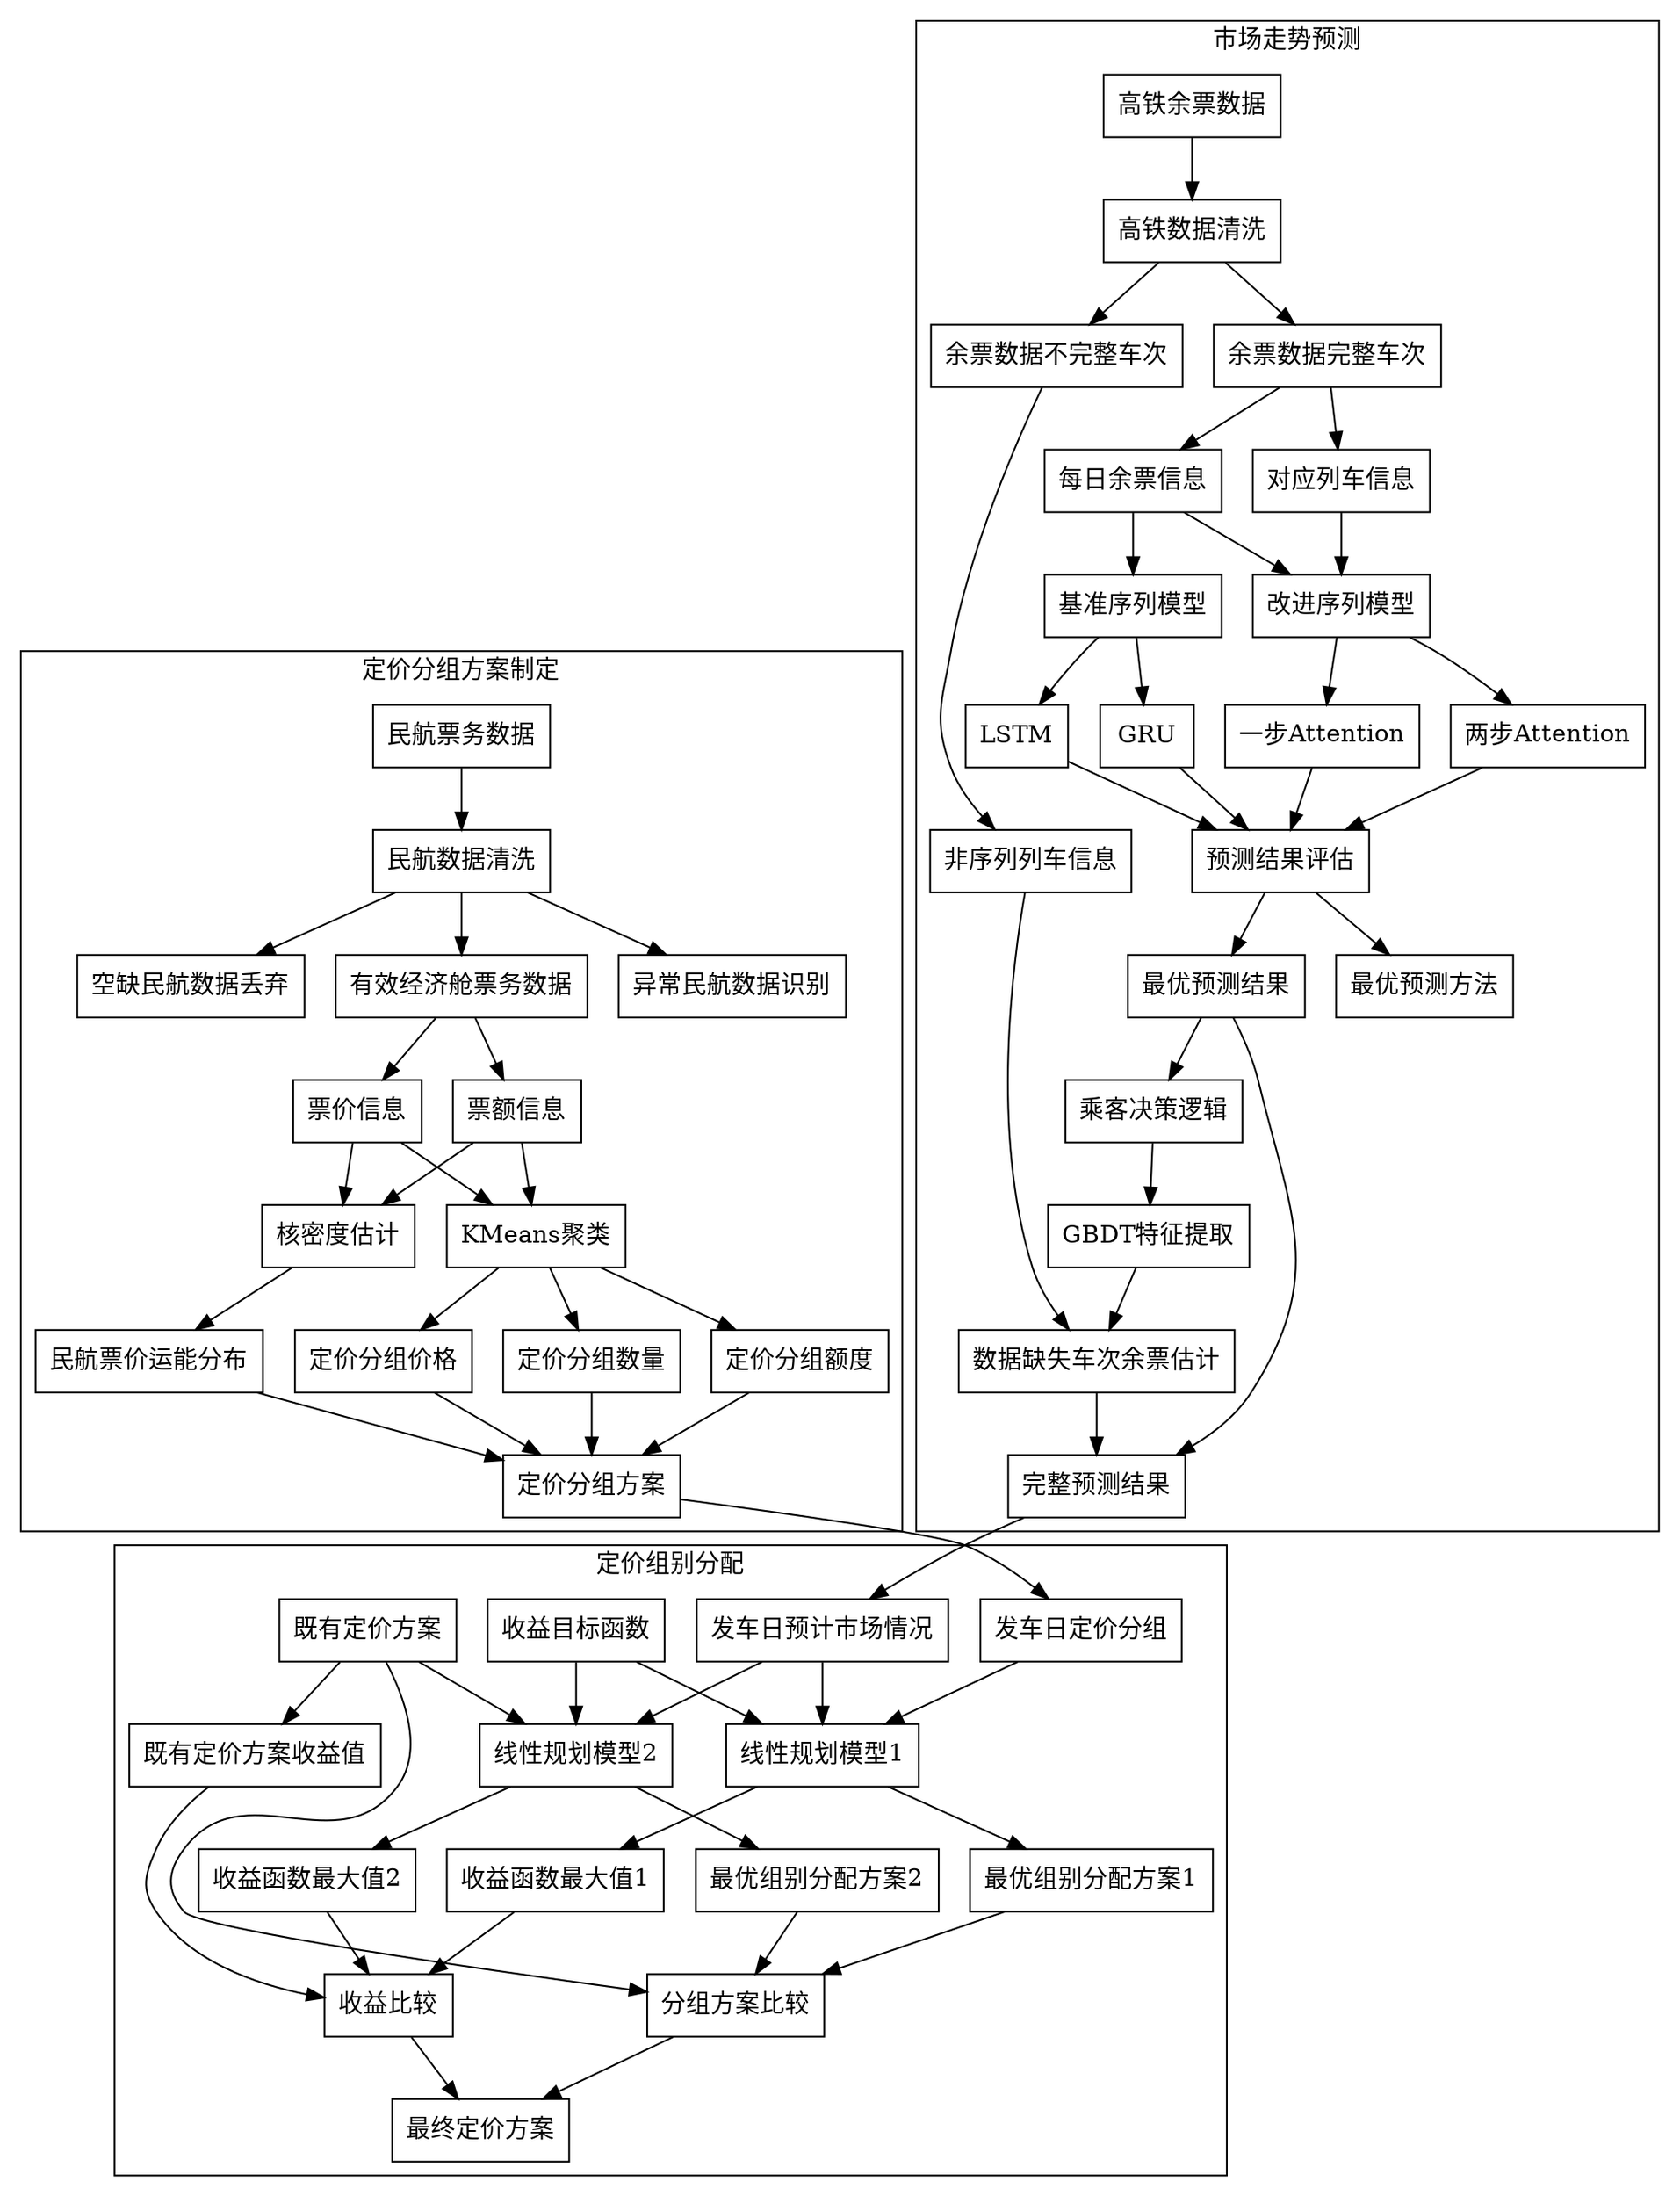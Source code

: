 digraph {
    node[shape=box];
    rankdir = TB;
    subgraph cluster_0 {
        label="定价分组方案制定";
        民航票务数据 -> 民航数据清洗;
        民航数据清洗 -> 空缺民航数据丢弃;
        民航数据清洗 -> 有效经济舱票务数据;
        民航数据清洗 -> 异常民航数据识别;
        有效经济舱票务数据 -> 票价信息;
        有效经济舱票务数据 -> 票额信息;
        票价信息 -> 核密度估计;
        票额信息 -> 核密度估计;
        票价信息 -> KMeans聚类;
        票额信息 -> KMeans聚类;
        核密度估计 -> 民航票价运能分布;
        KMeans聚类 -> 定价分组数量;
        KMeans聚类 -> 定价分组额度;
        KMeans聚类 -> 定价分组价格;
        定价分组数量 -> 定价分组方案;
        定价分组额度 -> 定价分组方案;
        定价分组价格 -> 定价分组方案;
        民航票价运能分布 -> 定价分组方案;
    };

    subgraph cluster_1 {
        label="市场走势预测";
        高铁余票数据 -> 高铁数据清洗;
        高铁数据清洗 -> 余票数据完整车次;
        高铁数据清洗 -> 余票数据不完整车次;
        余票数据不完整车次 -> 非序列列车信息
        余票数据完整车次 -> 每日余票信息;
        余票数据完整车次 -> 对应列车信息;
        每日余票信息 -> 基准序列模型;
        基准序列模型 -> LSTM;
        基准序列模型 -> GRU;
        LSTM -> 预测结果评估;
        GRU -> 预测结果评估;
        每日余票信息 -> 改进序列模型;
        对应列车信息 -> 改进序列模型;
        改进序列模型 -> 一步Attention;
        改进序列模型 -> 两步Attention;
        一步Attention -> 预测结果评估;
        两步Attention -> 预测结果评估;
        预测结果评估 -> 最优预测方法;
        预测结果评估 -> 最优预测结果;
        最优预测结果 -> 乘客决策逻辑;
        乘客决策逻辑 -> GBDT特征提取;
        GBDT特征提取 -> 数据缺失车次余票估计;
        非序列列车信息 -> 数据缺失车次余票估计;
        最优预测结果 -> 完整预测结果;
        数据缺失车次余票估计 -> 完整预测结果;
    };

    subgraph cluster_2 {
        label="定价组别分配";
        定价分组方案 -> 发车日定价分组;
        完整预测结果 -> 发车日预计市场情况;
        发车日定价分组 -> 线性规划模型1;
        收益目标函数 -> 线性规划模型1;
        发车日预计市场情况 -> 线性规划模型1;
        线性规划模型1 -> 最优组别分配方案1;
        线性规划模型1 -> 收益函数最大值1;
        既有定价方案 -> 既有定价方案收益值;
        收益函数最大值1 -> 收益比较;
        既有定价方案收益值 -> 收益比较;
        发车日预计市场情况 -> 线性规划模型2;
        既有定价方案 -> 线性规划模型2;
        收益目标函数 -> 线性规划模型2;
        线性规划模型2 -> 最优组别分配方案2;
        线性规划模型2 -> 收益函数最大值2;
        收益函数最大值2 -> 收益比较;
        最优组别分配方案1 -> 分组方案比较;
        最优组别分配方案2 -> 分组方案比较;
        既有定价方案 -> 分组方案比较;
        收益比较 -> 最终定价方案;
        分组方案比较 -> 最终定价方案;
    };

}